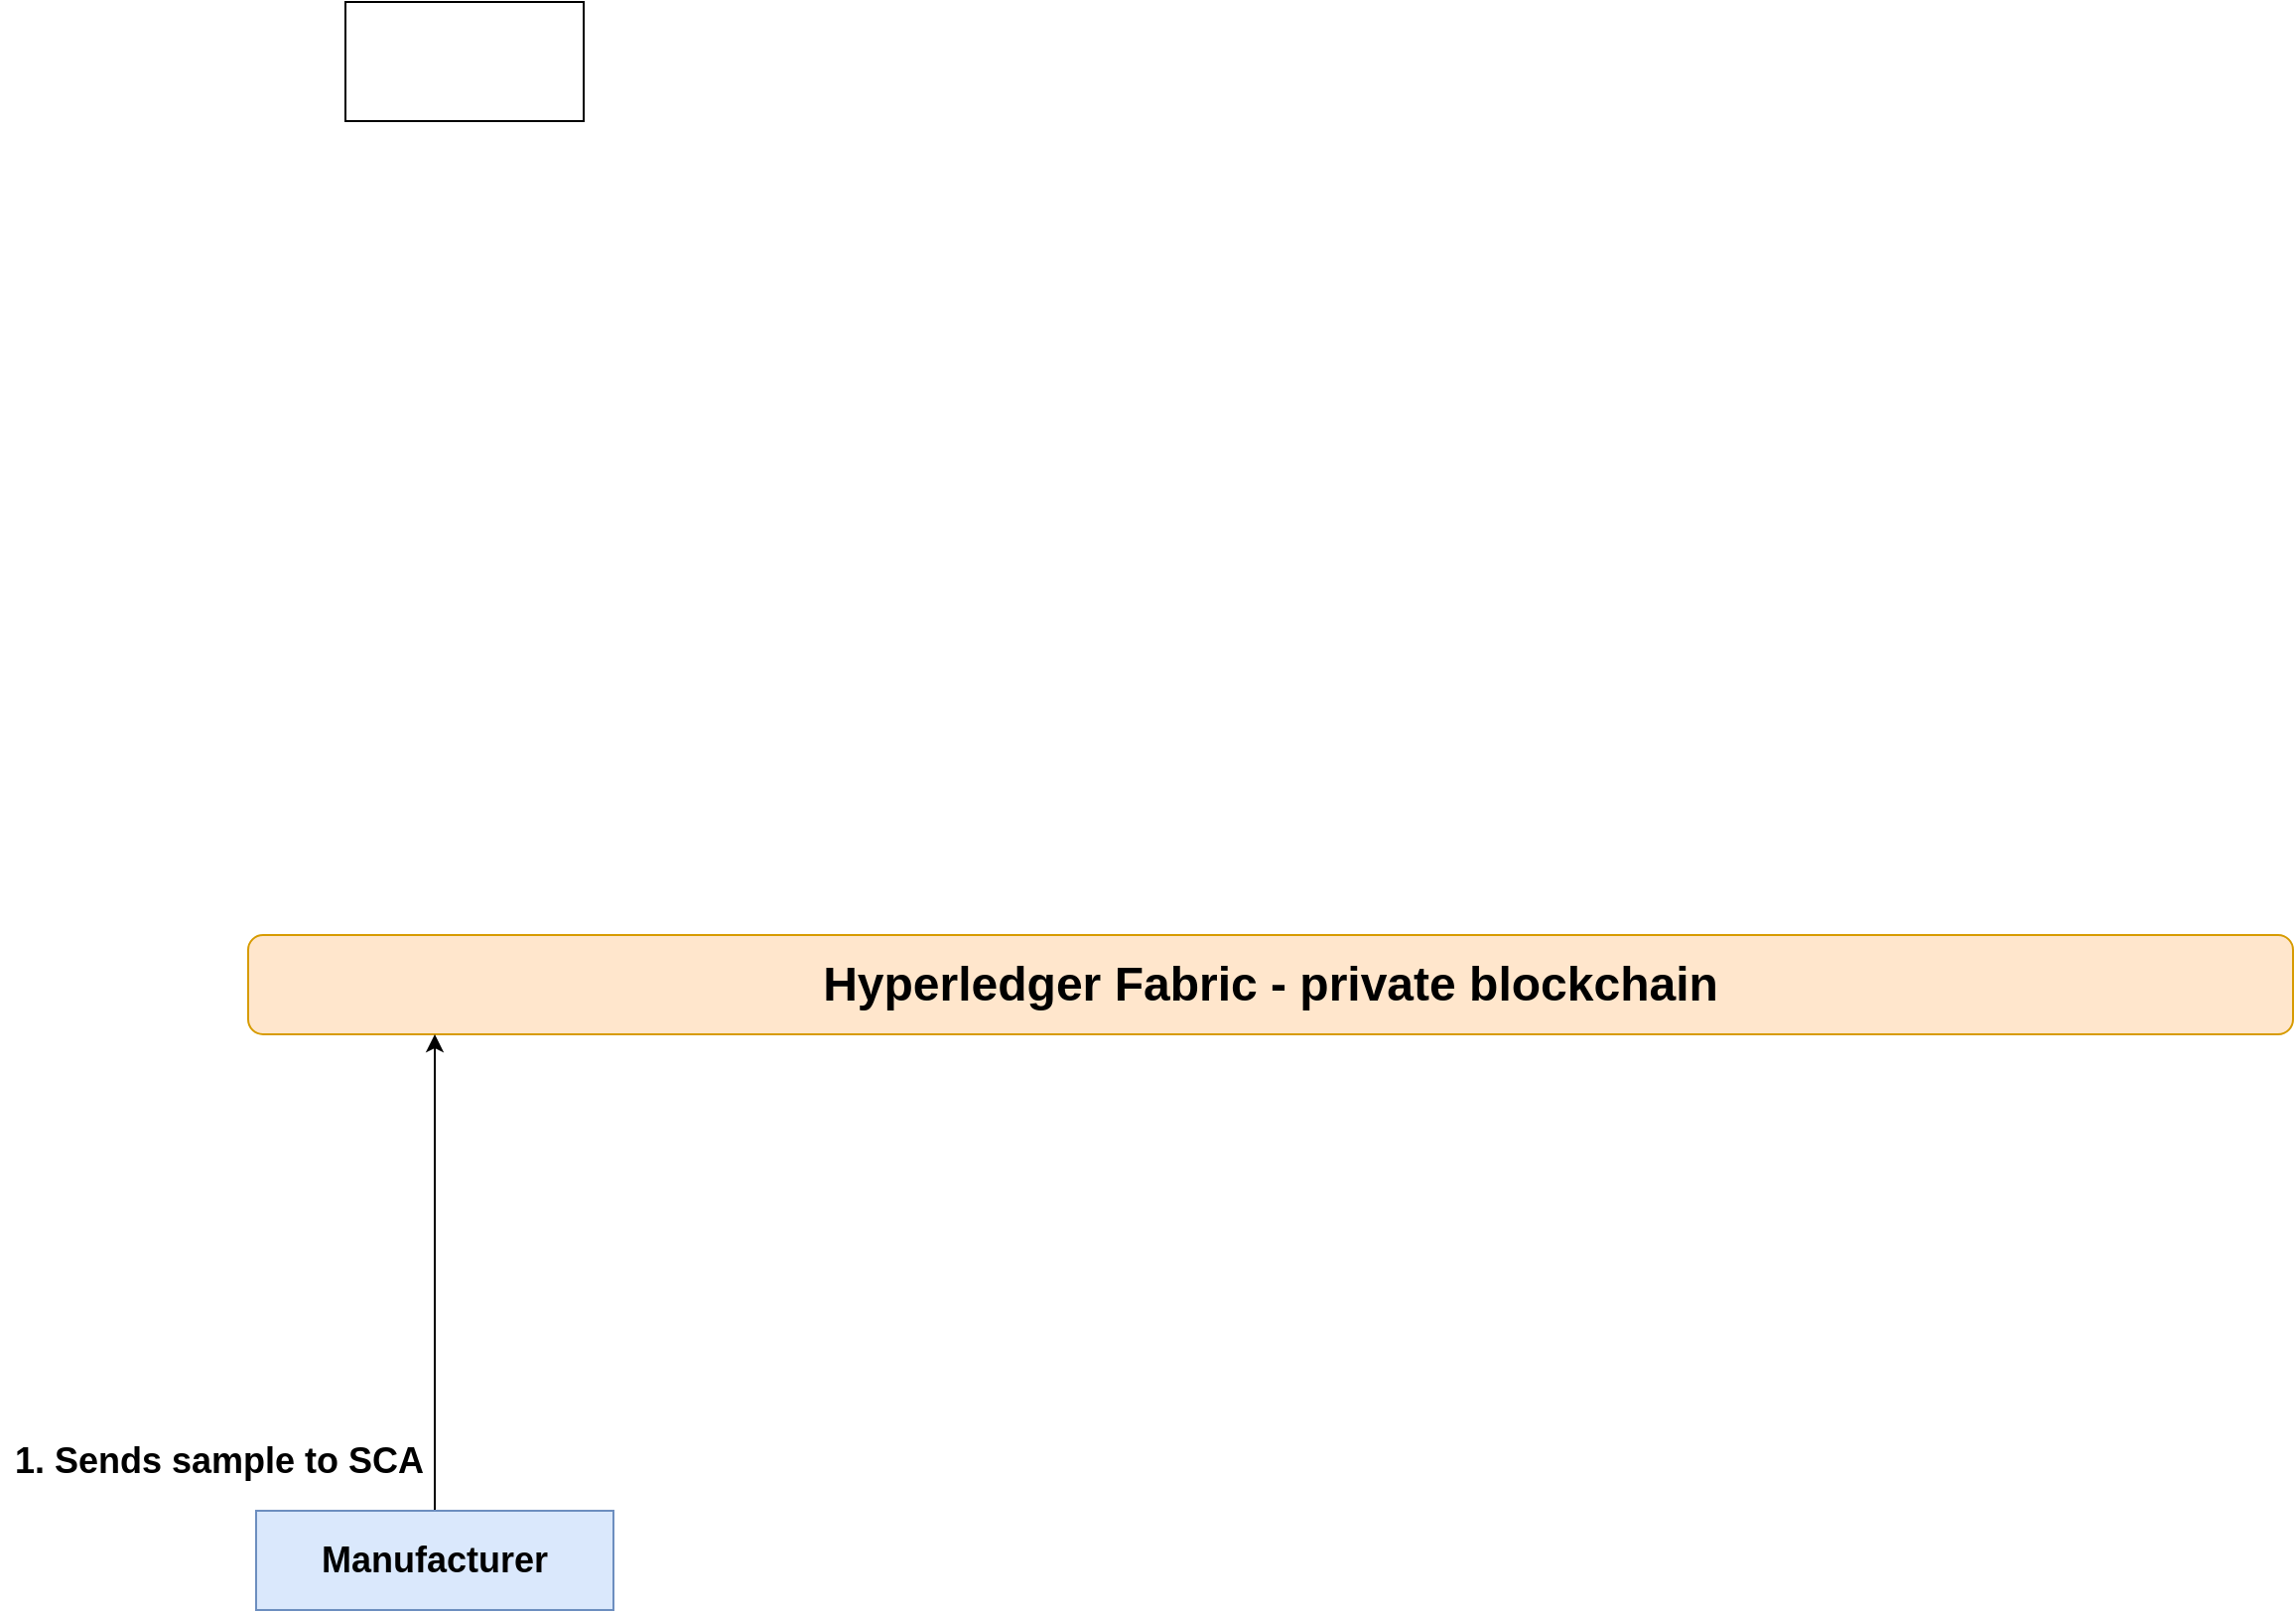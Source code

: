 <mxfile version="14.8.0" type="github">
  <diagram id="w_o0UAj6oia_h1gSR9Gx" name="Page-1">
    <mxGraphModel dx="2616" dy="708" grid="1" gridSize="10" guides="1" tooltips="1" connect="1" arrows="1" fold="1" page="1" pageScale="1" pageWidth="1169" pageHeight="1654" math="0" shadow="0">
      <root>
        <mxCell id="0" />
        <mxCell id="1" parent="0" />
        <mxCell id="erOd0dz8Uz3S73p-e_vw-5" value="&lt;h1&gt;Hyperledger Fabric - private blockchain&lt;/h1&gt;" style="rounded=1;whiteSpace=wrap;html=1;fillColor=#ffe6cc;strokeColor=#d79b00;" vertex="1" parent="1">
          <mxGeometry x="81" y="520" width="1030" height="50" as="geometry" />
        </mxCell>
        <mxCell id="erOd0dz8Uz3S73p-e_vw-7" style="edgeStyle=orthogonalEdgeStyle;rounded=0;orthogonalLoop=1;jettySize=auto;html=1;" edge="1" parent="1" source="erOd0dz8Uz3S73p-e_vw-6">
          <mxGeometry relative="1" as="geometry">
            <mxPoint x="175" y="570" as="targetPoint" />
          </mxGeometry>
        </mxCell>
        <mxCell id="erOd0dz8Uz3S73p-e_vw-6" value="&lt;h2&gt;Manufacturer&lt;/h2&gt;" style="rounded=0;whiteSpace=wrap;html=1;fillColor=#dae8fc;strokeColor=#6c8ebf;" vertex="1" parent="1">
          <mxGeometry x="85" y="810" width="180" height="50" as="geometry" />
        </mxCell>
        <mxCell id="erOd0dz8Uz3S73p-e_vw-9" value="&lt;h2&gt;1. Sends sample to SCA&lt;/h2&gt;" style="text;html=1;align=center;verticalAlign=middle;resizable=0;points=[];autosize=1;strokeColor=none;" vertex="1" parent="1">
          <mxGeometry x="-44" y="760" width="220" height="50" as="geometry" />
        </mxCell>
        <mxCell id="erOd0dz8Uz3S73p-e_vw-10" value="" style="rounded=0;whiteSpace=wrap;html=1;" vertex="1" parent="1">
          <mxGeometry x="130" y="50" width="120" height="60" as="geometry" />
        </mxCell>
      </root>
    </mxGraphModel>
  </diagram>
</mxfile>
